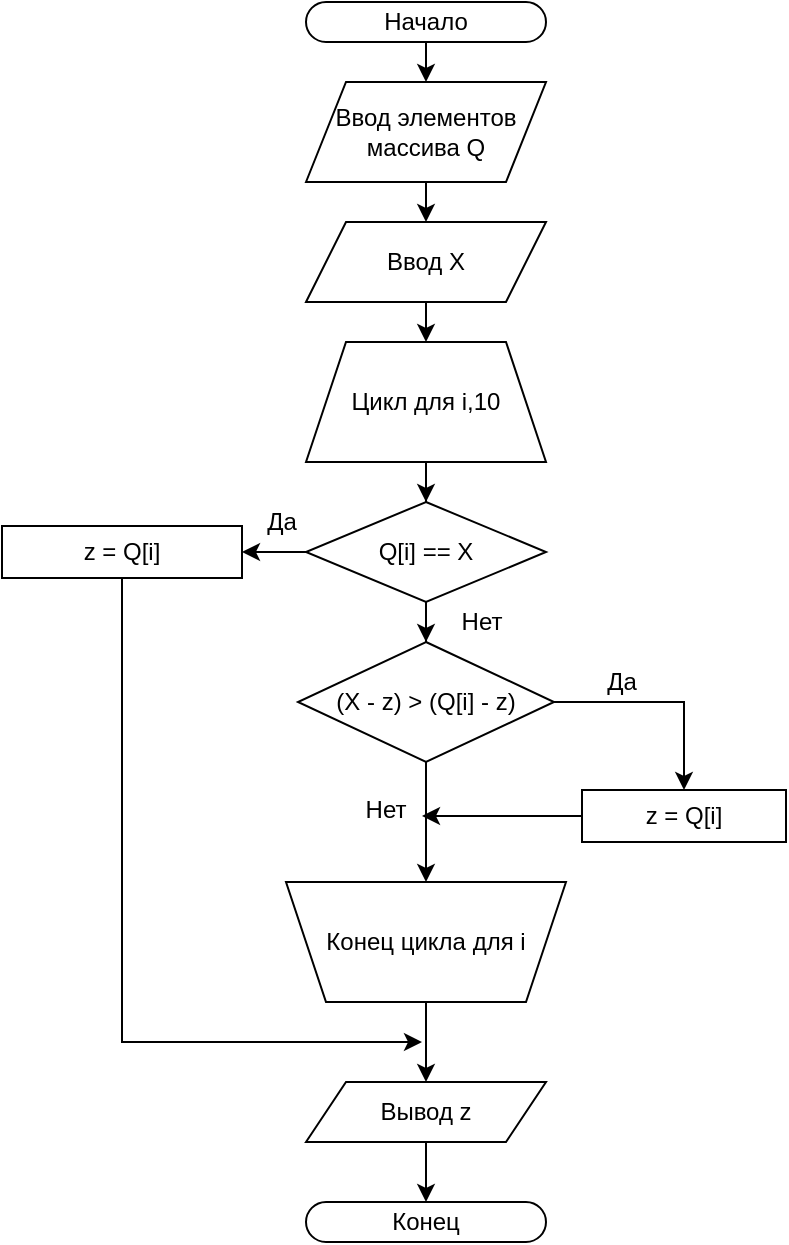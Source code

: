 <mxfile version="14.4.2" type="github">
  <diagram id="WGk2t7h1uBmlp54fiOrq" name="Page-1">
    <mxGraphModel dx="1422" dy="705" grid="1" gridSize="10" guides="1" tooltips="1" connect="1" arrows="1" fold="1" page="1" pageScale="1" pageWidth="583" pageHeight="827" math="0" shadow="0">
      <root>
        <mxCell id="0" />
        <mxCell id="1" parent="0" />
        <mxCell id="Qk4GCU8mQe3vDtIP3vfY-13" style="edgeStyle=orthogonalEdgeStyle;rounded=0;orthogonalLoop=1;jettySize=auto;html=1;exitX=0.5;exitY=1;exitDx=0;exitDy=0;entryX=0.5;entryY=0;entryDx=0;entryDy=0;" edge="1" parent="1" source="Qk4GCU8mQe3vDtIP3vfY-1" target="Qk4GCU8mQe3vDtIP3vfY-2">
          <mxGeometry relative="1" as="geometry" />
        </mxCell>
        <mxCell id="Qk4GCU8mQe3vDtIP3vfY-1" value="Начало" style="rounded=1;whiteSpace=wrap;html=1;arcSize=50;" vertex="1" parent="1">
          <mxGeometry x="232" y="20" width="120" height="20" as="geometry" />
        </mxCell>
        <mxCell id="Qk4GCU8mQe3vDtIP3vfY-14" style="edgeStyle=orthogonalEdgeStyle;rounded=0;orthogonalLoop=1;jettySize=auto;html=1;exitX=0.5;exitY=1;exitDx=0;exitDy=0;entryX=0.5;entryY=0;entryDx=0;entryDy=0;" edge="1" parent="1" source="Qk4GCU8mQe3vDtIP3vfY-2" target="Qk4GCU8mQe3vDtIP3vfY-3">
          <mxGeometry relative="1" as="geometry" />
        </mxCell>
        <mxCell id="Qk4GCU8mQe3vDtIP3vfY-2" value="Ввод элементов массива Q" style="shape=parallelogram;perimeter=parallelogramPerimeter;whiteSpace=wrap;html=1;fixedSize=1;rounded=0;" vertex="1" parent="1">
          <mxGeometry x="232" y="60" width="120" height="50" as="geometry" />
        </mxCell>
        <mxCell id="Qk4GCU8mQe3vDtIP3vfY-15" style="edgeStyle=orthogonalEdgeStyle;rounded=0;orthogonalLoop=1;jettySize=auto;html=1;exitX=0.5;exitY=1;exitDx=0;exitDy=0;entryX=0.5;entryY=0;entryDx=0;entryDy=0;" edge="1" parent="1" source="Qk4GCU8mQe3vDtIP3vfY-3" target="Qk4GCU8mQe3vDtIP3vfY-5">
          <mxGeometry relative="1" as="geometry" />
        </mxCell>
        <mxCell id="Qk4GCU8mQe3vDtIP3vfY-3" value="Ввод X" style="shape=parallelogram;perimeter=parallelogramPerimeter;whiteSpace=wrap;html=1;fixedSize=1;rounded=0;" vertex="1" parent="1">
          <mxGeometry x="232" y="130" width="120" height="40" as="geometry" />
        </mxCell>
        <mxCell id="Qk4GCU8mQe3vDtIP3vfY-16" style="edgeStyle=orthogonalEdgeStyle;rounded=0;orthogonalLoop=1;jettySize=auto;html=1;exitX=0.5;exitY=1;exitDx=0;exitDy=0;" edge="1" parent="1" source="Qk4GCU8mQe3vDtIP3vfY-5" target="Qk4GCU8mQe3vDtIP3vfY-6">
          <mxGeometry relative="1" as="geometry" />
        </mxCell>
        <mxCell id="Qk4GCU8mQe3vDtIP3vfY-5" value="Цикл для i,10" style="shape=trapezoid;perimeter=trapezoidPerimeter;whiteSpace=wrap;html=1;fixedSize=1;rounded=0;" vertex="1" parent="1">
          <mxGeometry x="232" y="190" width="120" height="60" as="geometry" />
        </mxCell>
        <mxCell id="Qk4GCU8mQe3vDtIP3vfY-17" style="edgeStyle=orthogonalEdgeStyle;rounded=0;orthogonalLoop=1;jettySize=auto;html=1;exitX=0;exitY=0.5;exitDx=0;exitDy=0;" edge="1" parent="1" source="Qk4GCU8mQe3vDtIP3vfY-6" target="Qk4GCU8mQe3vDtIP3vfY-7">
          <mxGeometry relative="1" as="geometry" />
        </mxCell>
        <mxCell id="Qk4GCU8mQe3vDtIP3vfY-18" style="edgeStyle=orthogonalEdgeStyle;rounded=0;orthogonalLoop=1;jettySize=auto;html=1;entryX=0.5;entryY=0;entryDx=0;entryDy=0;" edge="1" parent="1" source="Qk4GCU8mQe3vDtIP3vfY-6" target="Qk4GCU8mQe3vDtIP3vfY-8">
          <mxGeometry relative="1" as="geometry" />
        </mxCell>
        <mxCell id="Qk4GCU8mQe3vDtIP3vfY-6" value="Q[i] == X" style="rhombus;whiteSpace=wrap;html=1;rounded=0;" vertex="1" parent="1">
          <mxGeometry x="232" y="270" width="120" height="50" as="geometry" />
        </mxCell>
        <mxCell id="Qk4GCU8mQe3vDtIP3vfY-21" style="edgeStyle=orthogonalEdgeStyle;rounded=0;orthogonalLoop=1;jettySize=auto;html=1;" edge="1" parent="1" source="Qk4GCU8mQe3vDtIP3vfY-7">
          <mxGeometry relative="1" as="geometry">
            <mxPoint x="290" y="540" as="targetPoint" />
            <Array as="points">
              <mxPoint x="140" y="540" />
              <mxPoint x="290" y="540" />
            </Array>
          </mxGeometry>
        </mxCell>
        <mxCell id="Qk4GCU8mQe3vDtIP3vfY-7" value="z = Q[i]" style="rounded=0;whiteSpace=wrap;html=1;" vertex="1" parent="1">
          <mxGeometry x="80" y="282" width="120" height="26" as="geometry" />
        </mxCell>
        <mxCell id="Qk4GCU8mQe3vDtIP3vfY-24" style="edgeStyle=orthogonalEdgeStyle;rounded=0;orthogonalLoop=1;jettySize=auto;html=1;exitX=1;exitY=0.5;exitDx=0;exitDy=0;entryX=0.5;entryY=0;entryDx=0;entryDy=0;" edge="1" parent="1" source="Qk4GCU8mQe3vDtIP3vfY-8" target="Qk4GCU8mQe3vDtIP3vfY-11">
          <mxGeometry relative="1" as="geometry" />
        </mxCell>
        <mxCell id="Qk4GCU8mQe3vDtIP3vfY-25" style="edgeStyle=orthogonalEdgeStyle;rounded=0;orthogonalLoop=1;jettySize=auto;html=1;entryX=0.5;entryY=1;entryDx=0;entryDy=0;" edge="1" parent="1" source="Qk4GCU8mQe3vDtIP3vfY-8" target="Qk4GCU8mQe3vDtIP3vfY-10">
          <mxGeometry relative="1" as="geometry" />
        </mxCell>
        <mxCell id="Qk4GCU8mQe3vDtIP3vfY-8" value="(X - z) &amp;gt; (Q[i] - z)" style="rhombus;whiteSpace=wrap;html=1;rounded=0;" vertex="1" parent="1">
          <mxGeometry x="228" y="340" width="128" height="60" as="geometry" />
        </mxCell>
        <mxCell id="Qk4GCU8mQe3vDtIP3vfY-29" style="edgeStyle=orthogonalEdgeStyle;rounded=0;orthogonalLoop=1;jettySize=auto;html=1;entryX=0.5;entryY=0;entryDx=0;entryDy=0;" edge="1" parent="1" source="Qk4GCU8mQe3vDtIP3vfY-10" target="Qk4GCU8mQe3vDtIP3vfY-27">
          <mxGeometry relative="1" as="geometry" />
        </mxCell>
        <mxCell id="Qk4GCU8mQe3vDtIP3vfY-10" value="Конец цикла для i" style="shape=trapezoid;perimeter=trapezoidPerimeter;fixedSize=1;rounded=0;rotation=0;html=1;whiteSpace=wrap;direction=west;flipV=0;" vertex="1" parent="1">
          <mxGeometry x="222" y="460" width="140" height="60" as="geometry" />
        </mxCell>
        <mxCell id="Qk4GCU8mQe3vDtIP3vfY-26" style="edgeStyle=orthogonalEdgeStyle;rounded=0;orthogonalLoop=1;jettySize=auto;html=1;" edge="1" parent="1" source="Qk4GCU8mQe3vDtIP3vfY-11">
          <mxGeometry relative="1" as="geometry">
            <mxPoint x="290" y="427" as="targetPoint" />
          </mxGeometry>
        </mxCell>
        <mxCell id="Qk4GCU8mQe3vDtIP3vfY-11" value="z = Q[i]" style="rounded=0;whiteSpace=wrap;html=1;" vertex="1" parent="1">
          <mxGeometry x="370" y="414" width="102" height="26" as="geometry" />
        </mxCell>
        <mxCell id="Qk4GCU8mQe3vDtIP3vfY-30" style="edgeStyle=orthogonalEdgeStyle;rounded=0;orthogonalLoop=1;jettySize=auto;html=1;" edge="1" parent="1" source="Qk4GCU8mQe3vDtIP3vfY-27" target="Qk4GCU8mQe3vDtIP3vfY-28">
          <mxGeometry relative="1" as="geometry" />
        </mxCell>
        <mxCell id="Qk4GCU8mQe3vDtIP3vfY-27" value="Вывод z" style="shape=parallelogram;perimeter=parallelogramPerimeter;whiteSpace=wrap;html=1;fixedSize=1;rounded=0;" vertex="1" parent="1">
          <mxGeometry x="232" y="560" width="120" height="30" as="geometry" />
        </mxCell>
        <mxCell id="Qk4GCU8mQe3vDtIP3vfY-28" value="Конец" style="rounded=1;whiteSpace=wrap;html=1;arcSize=50;" vertex="1" parent="1">
          <mxGeometry x="232" y="620" width="120" height="20" as="geometry" />
        </mxCell>
        <mxCell id="Qk4GCU8mQe3vDtIP3vfY-31" value="Нет" style="text;html=1;strokeColor=none;fillColor=none;align=center;verticalAlign=middle;whiteSpace=wrap;rounded=0;" vertex="1" parent="1">
          <mxGeometry x="300" y="320" width="40" height="20" as="geometry" />
        </mxCell>
        <mxCell id="Qk4GCU8mQe3vDtIP3vfY-32" value="Да" style="text;html=1;strokeColor=none;fillColor=none;align=center;verticalAlign=middle;whiteSpace=wrap;rounded=0;" vertex="1" parent="1">
          <mxGeometry x="200" y="270" width="40" height="20" as="geometry" />
        </mxCell>
        <mxCell id="Qk4GCU8mQe3vDtIP3vfY-33" value="Нет" style="text;html=1;strokeColor=none;fillColor=none;align=center;verticalAlign=middle;whiteSpace=wrap;rounded=0;" vertex="1" parent="1">
          <mxGeometry x="252" y="414" width="40" height="20" as="geometry" />
        </mxCell>
        <mxCell id="Qk4GCU8mQe3vDtIP3vfY-34" value="Да" style="text;html=1;strokeColor=none;fillColor=none;align=center;verticalAlign=middle;whiteSpace=wrap;rounded=0;" vertex="1" parent="1">
          <mxGeometry x="370" y="350" width="40" height="20" as="geometry" />
        </mxCell>
      </root>
    </mxGraphModel>
  </diagram>
</mxfile>
